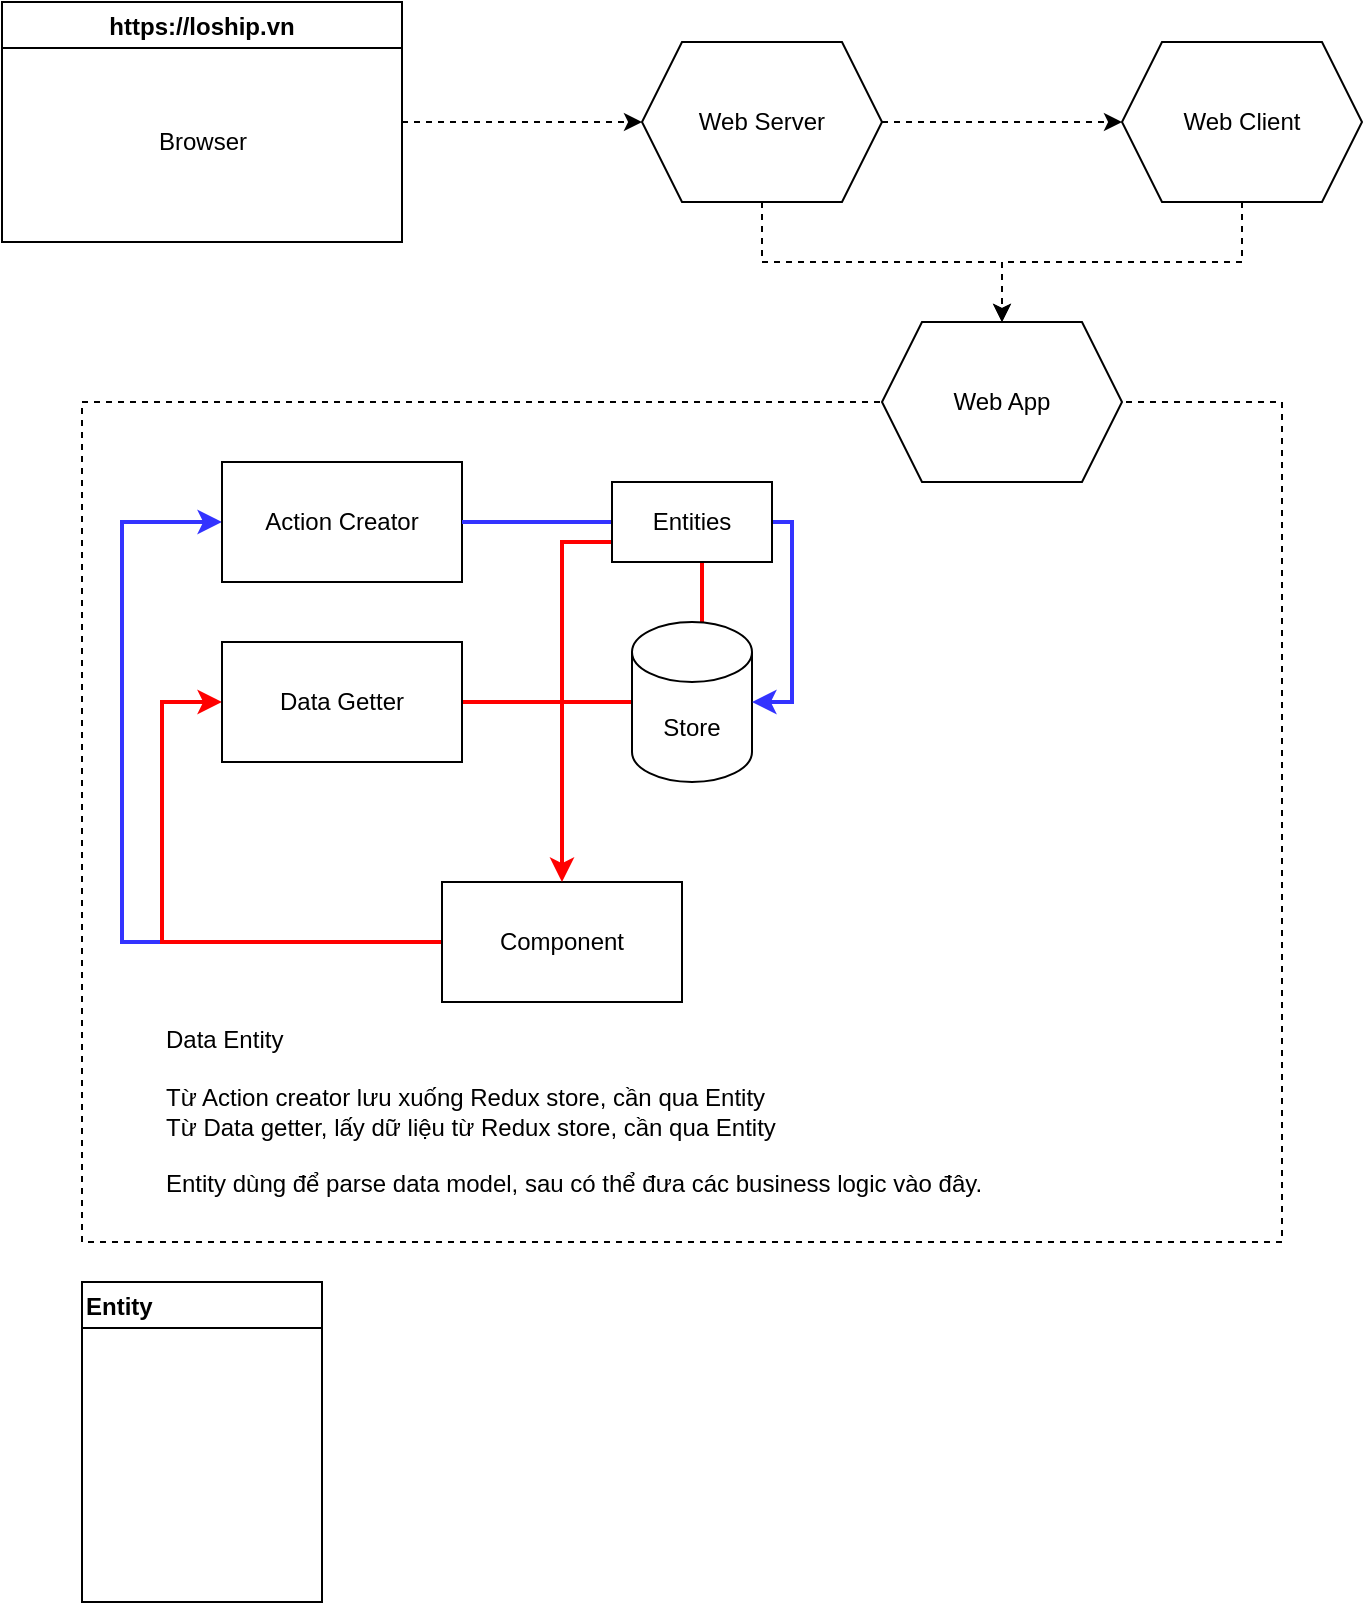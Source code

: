 <mxfile version="14.7.4" type="github">
  <diagram id="61ok3Rd3FtgcGIsTM4kD" name="Page-1">
    <mxGraphModel dx="1298" dy="712" grid="1" gridSize="10" guides="1" tooltips="1" connect="1" arrows="1" fold="1" page="1" pageScale="1" pageWidth="850" pageHeight="1100" math="0" shadow="0">
      <root>
        <mxCell id="0" />
        <mxCell id="1" parent="0" />
        <mxCell id="MDQymTd4U6UD6CDzvILd-12" value="" style="rounded=0;whiteSpace=wrap;html=1;fillColor=none;dashed=1;" vertex="1" parent="1">
          <mxGeometry x="80" y="240" width="600" height="420" as="geometry" />
        </mxCell>
        <mxCell id="MDQymTd4U6UD6CDzvILd-1" value="https://loship.vn" style="swimlane;" vertex="1" parent="1">
          <mxGeometry x="40" y="40" width="200" height="120" as="geometry" />
        </mxCell>
        <mxCell id="MDQymTd4U6UD6CDzvILd-2" value="Browser" style="text;html=1;align=center;verticalAlign=middle;resizable=0;points=[];autosize=1;strokeColor=none;" vertex="1" parent="MDQymTd4U6UD6CDzvILd-1">
          <mxGeometry x="70" y="60" width="60" height="20" as="geometry" />
        </mxCell>
        <mxCell id="MDQymTd4U6UD6CDzvILd-3" value="" style="endArrow=classic;html=1;exitX=1;exitY=0.5;exitDx=0;exitDy=0;dashed=1;entryX=0;entryY=0.5;entryDx=0;entryDy=0;" edge="1" parent="1" source="MDQymTd4U6UD6CDzvILd-1" target="MDQymTd4U6UD6CDzvILd-4">
          <mxGeometry width="50" height="50" relative="1" as="geometry">
            <mxPoint x="400" y="390" as="sourcePoint" />
            <mxPoint x="360" y="100" as="targetPoint" />
          </mxGeometry>
        </mxCell>
        <mxCell id="MDQymTd4U6UD6CDzvILd-9" style="edgeStyle=orthogonalEdgeStyle;rounded=0;orthogonalLoop=1;jettySize=auto;html=1;exitX=0.5;exitY=1;exitDx=0;exitDy=0;entryX=0.5;entryY=0;entryDx=0;entryDy=0;dashed=1;" edge="1" parent="1" source="MDQymTd4U6UD6CDzvILd-4" target="MDQymTd4U6UD6CDzvILd-8">
          <mxGeometry relative="1" as="geometry" />
        </mxCell>
        <mxCell id="MDQymTd4U6UD6CDzvILd-4" value="Web Server" style="shape=hexagon;perimeter=hexagonPerimeter2;whiteSpace=wrap;html=1;fixedSize=1;" vertex="1" parent="1">
          <mxGeometry x="360" y="60" width="120" height="80" as="geometry" />
        </mxCell>
        <mxCell id="MDQymTd4U6UD6CDzvILd-11" style="edgeStyle=orthogonalEdgeStyle;rounded=0;orthogonalLoop=1;jettySize=auto;html=1;exitX=0.5;exitY=1;exitDx=0;exitDy=0;entryX=0.5;entryY=0;entryDx=0;entryDy=0;dashed=1;" edge="1" parent="1" source="MDQymTd4U6UD6CDzvILd-5" target="MDQymTd4U6UD6CDzvILd-8">
          <mxGeometry relative="1" as="geometry" />
        </mxCell>
        <mxCell id="MDQymTd4U6UD6CDzvILd-5" value="Web Client" style="shape=hexagon;perimeter=hexagonPerimeter2;whiteSpace=wrap;html=1;fixedSize=1;" vertex="1" parent="1">
          <mxGeometry x="600" y="60" width="120" height="80" as="geometry" />
        </mxCell>
        <mxCell id="MDQymTd4U6UD6CDzvILd-6" value="" style="endArrow=classic;html=1;exitX=1;exitY=0.5;exitDx=0;exitDy=0;dashed=1;entryX=0;entryY=0.5;entryDx=0;entryDy=0;" edge="1" parent="1" source="MDQymTd4U6UD6CDzvILd-4" target="MDQymTd4U6UD6CDzvILd-5">
          <mxGeometry width="50" height="50" relative="1" as="geometry">
            <mxPoint x="490" y="140" as="sourcePoint" />
            <mxPoint x="610" y="140" as="targetPoint" />
          </mxGeometry>
        </mxCell>
        <mxCell id="MDQymTd4U6UD6CDzvILd-8" value="Web App" style="shape=hexagon;perimeter=hexagonPerimeter2;whiteSpace=wrap;html=1;fixedSize=1;" vertex="1" parent="1">
          <mxGeometry x="480" y="200" width="120" height="80" as="geometry" />
        </mxCell>
        <mxCell id="MDQymTd4U6UD6CDzvILd-24" style="edgeStyle=orthogonalEdgeStyle;rounded=0;orthogonalLoop=1;jettySize=auto;html=1;exitX=0;exitY=0.5;exitDx=0;exitDy=0;entryX=0;entryY=0.5;entryDx=0;entryDy=0;strokeColor=#3333FF;strokeWidth=2;" edge="1" parent="1" source="MDQymTd4U6UD6CDzvILd-13" target="MDQymTd4U6UD6CDzvILd-14">
          <mxGeometry relative="1" as="geometry">
            <Array as="points">
              <mxPoint x="100" y="510" />
              <mxPoint x="100" y="300" />
            </Array>
          </mxGeometry>
        </mxCell>
        <mxCell id="MDQymTd4U6UD6CDzvILd-25" style="edgeStyle=orthogonalEdgeStyle;rounded=0;orthogonalLoop=1;jettySize=auto;html=1;exitX=0;exitY=0.5;exitDx=0;exitDy=0;entryX=0;entryY=0.5;entryDx=0;entryDy=0;strokeWidth=2;strokeColor=#FF0000;" edge="1" parent="1" source="MDQymTd4U6UD6CDzvILd-13" target="MDQymTd4U6UD6CDzvILd-15">
          <mxGeometry relative="1" as="geometry">
            <Array as="points">
              <mxPoint x="120" y="510" />
              <mxPoint x="120" y="390" />
            </Array>
          </mxGeometry>
        </mxCell>
        <mxCell id="MDQymTd4U6UD6CDzvILd-13" value="Component" style="rounded=0;whiteSpace=wrap;html=1;fillColor=none;" vertex="1" parent="1">
          <mxGeometry x="260" y="480" width="120" height="60" as="geometry" />
        </mxCell>
        <mxCell id="MDQymTd4U6UD6CDzvILd-14" value="Action Creator" style="rounded=0;whiteSpace=wrap;html=1;fillColor=none;" vertex="1" parent="1">
          <mxGeometry x="150" y="270" width="120" height="60" as="geometry" />
        </mxCell>
        <mxCell id="MDQymTd4U6UD6CDzvILd-26" style="edgeStyle=orthogonalEdgeStyle;rounded=0;orthogonalLoop=1;jettySize=auto;html=1;exitX=1;exitY=0.5;exitDx=0;exitDy=0;entryX=0.5;entryY=0;entryDx=0;entryDy=0;strokeColor=#FF0000;strokeWidth=2;" edge="1" parent="1" source="MDQymTd4U6UD6CDzvILd-15" target="MDQymTd4U6UD6CDzvILd-13">
          <mxGeometry relative="1" as="geometry">
            <Array as="points">
              <mxPoint x="390" y="390" />
              <mxPoint x="390" y="310" />
              <mxPoint x="320" y="310" />
            </Array>
          </mxGeometry>
        </mxCell>
        <mxCell id="MDQymTd4U6UD6CDzvILd-15" value="Data Getter" style="rounded=0;whiteSpace=wrap;html=1;fillColor=none;" vertex="1" parent="1">
          <mxGeometry x="150" y="360" width="120" height="60" as="geometry" />
        </mxCell>
        <mxCell id="MDQymTd4U6UD6CDzvILd-16" value="Store" style="shape=cylinder3;whiteSpace=wrap;html=1;boundedLbl=1;backgroundOutline=1;size=15;" vertex="1" parent="1">
          <mxGeometry x="355" y="350" width="60" height="80" as="geometry" />
        </mxCell>
        <mxCell id="MDQymTd4U6UD6CDzvILd-23" style="edgeStyle=orthogonalEdgeStyle;rounded=0;orthogonalLoop=1;jettySize=auto;html=1;exitX=1;exitY=0.5;exitDx=0;exitDy=0;entryX=1;entryY=0.5;entryDx=0;entryDy=0;entryPerimeter=0;strokeColor=#3333FF;strokeWidth=2;" edge="1" parent="1" source="MDQymTd4U6UD6CDzvILd-14" target="MDQymTd4U6UD6CDzvILd-16">
          <mxGeometry relative="1" as="geometry" />
        </mxCell>
        <mxCell id="MDQymTd4U6UD6CDzvILd-17" value="Entities" style="rounded=0;whiteSpace=wrap;html=1;" vertex="1" parent="1">
          <mxGeometry x="345" y="280" width="80" height="40" as="geometry" />
        </mxCell>
        <mxCell id="MDQymTd4U6UD6CDzvILd-30" value="Data Entity&lt;br&gt;&lt;br&gt;Từ Action creator lưu xuống Redux store, cần qua Entity&lt;br&gt;Từ Data getter, lấy dữ liệu từ Redux store,&amp;nbsp;cần qua Entity&lt;br&gt;&lt;br&gt;Entity dùng để parse data model, sau có thể đưa các business logic vào đây." style="text;html=1;align=left;verticalAlign=middle;resizable=0;points=[];autosize=1;strokeColor=none;" vertex="1" parent="1">
          <mxGeometry x="120" y="550" width="420" height="90" as="geometry" />
        </mxCell>
        <mxCell id="MDQymTd4U6UD6CDzvILd-31" style="edgeStyle=orthogonalEdgeStyle;rounded=0;orthogonalLoop=1;jettySize=auto;html=1;exitX=0.5;exitY=1;exitDx=0;exitDy=0;strokeColor=#FF0000;strokeWidth=2;" edge="1" parent="1" source="MDQymTd4U6UD6CDzvILd-12" target="MDQymTd4U6UD6CDzvILd-12">
          <mxGeometry relative="1" as="geometry" />
        </mxCell>
        <mxCell id="MDQymTd4U6UD6CDzvILd-32" value="Entity" style="swimlane;fillColor=#ffffff;align=left;" vertex="1" parent="1">
          <mxGeometry x="80" y="680" width="120" height="160" as="geometry" />
        </mxCell>
      </root>
    </mxGraphModel>
  </diagram>
</mxfile>
